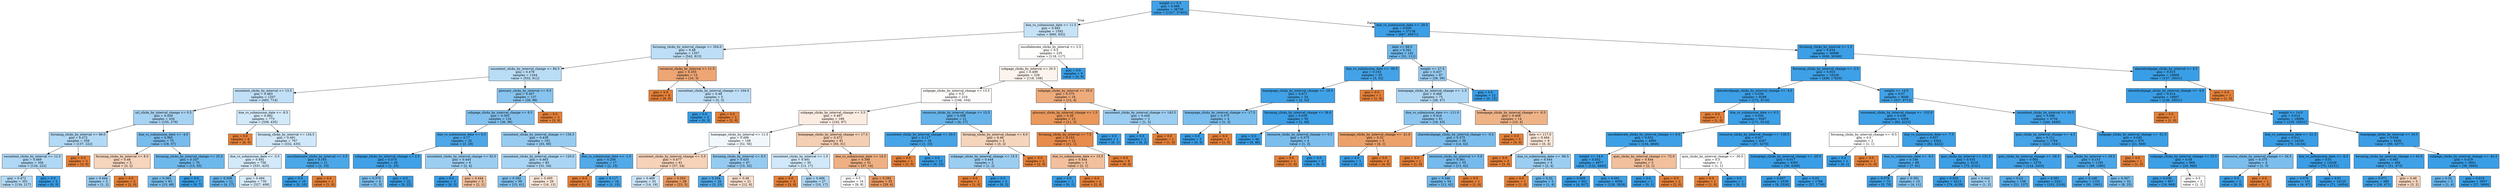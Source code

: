 digraph Tree {
node [shape=box, style="filled", color="black"] ;
0 [label="weight <= 0.5\ngini = 0.066\nsamples = 38730\nvalue = [1327, 37403]", fillcolor="#399de5f6"] ;
1 [label="due_vs_submission_date <= 11.5\ngini = 0.485\nsamples = 1592\nvalue = [660, 932]", fillcolor="#399de54a"] ;
0 -> 1 [labeldistance=2.5, labelangle=45, headlabel="True"] ;
2 [label="forumng_clicks_by_interval_change <= 204.0\ngini = 0.48\nsamples = 1357\nvalue = [542, 815]", fillcolor="#399de555"] ;
1 -> 2 ;
3 [label="oucontent_clicks_by_interval_change <= 84.5\ngini = 0.478\nsamples = 1344\nvalue = [532, 812]", fillcolor="#399de558"] ;
2 -> 3 ;
4 [label="oucontent_clicks_by_interval <= 13.5\ngini = 0.483\nsamples = 1207\nvalue = [493, 714]", fillcolor="#399de54f"] ;
3 -> 4 ;
5 [label="url_clicks_by_interval_change <= 0.5\ngini = 0.459\nsamples = 434\nvalue = [155, 279]", fillcolor="#399de571"] ;
4 -> 5 ;
6 [label="forumng_clicks_by_interval <= 66.0\ngini = 0.472\nsamples = 359\nvalue = [137, 222]", fillcolor="#399de562"] ;
5 -> 6 ;
7 [label="oucontent_clicks_by_interval <= 12.5\ngini = 0.469\nsamples = 356\nvalue = [134, 222]", fillcolor="#399de565"] ;
6 -> 7 ;
8 [label="gini = 0.472\nsamples = 351\nvalue = [134, 217]", fillcolor="#399de562"] ;
7 -> 8 ;
9 [label="gini = 0.0\nsamples = 5\nvalue = [0, 5]", fillcolor="#399de5ff"] ;
7 -> 9 ;
10 [label="gini = 0.0\nsamples = 3\nvalue = [3, 0]", fillcolor="#e58139ff"] ;
6 -> 10 ;
11 [label="due_vs_submission_date <= -4.0\ngini = 0.365\nsamples = 75\nvalue = [18, 57]", fillcolor="#399de5ae"] ;
5 -> 11 ;
12 [label="forumng_clicks_by_interval <= 8.0\ngini = 0.48\nsamples = 5\nvalue = [3, 2]", fillcolor="#e5813955"] ;
11 -> 12 ;
13 [label="gini = 0.444\nsamples = 3\nvalue = [1, 2]", fillcolor="#399de57f"] ;
12 -> 13 ;
14 [label="gini = 0.0\nsamples = 2\nvalue = [2, 0]", fillcolor="#e58139ff"] ;
12 -> 14 ;
15 [label="forumng_clicks_by_interval_change <= 25.0\ngini = 0.337\nsamples = 70\nvalue = [15, 55]", fillcolor="#399de5b9"] ;
11 -> 15 ;
16 [label="gini = 0.363\nsamples = 63\nvalue = [15, 48]", fillcolor="#399de5af"] ;
15 -> 16 ;
17 [label="gini = 0.0\nsamples = 7\nvalue = [0, 7]", fillcolor="#399de5ff"] ;
15 -> 17 ;
18 [label="due_vs_submission_date <= -8.5\ngini = 0.492\nsamples = 773\nvalue = [338, 435]", fillcolor="#399de539"] ;
4 -> 18 ;
19 [label="gini = 0.0\nsamples = 6\nvalue = [6, 0]", fillcolor="#e58139ff"] ;
18 -> 19 ;
20 [label="forumng_clicks_by_interval <= 134.5\ngini = 0.491\nsamples = 767\nvalue = [332, 435]", fillcolor="#399de53c"] ;
18 -> 20 ;
21 [label="due_vs_submission_date <= -3.5\ngini = 0.492\nsamples = 756\nvalue = [331, 425]", fillcolor="#399de538"] ;
20 -> 21 ;
22 [label="gini = 0.308\nsamples = 21\nvalue = [4, 17]", fillcolor="#399de5c3"] ;
21 -> 22 ;
23 [label="gini = 0.494\nsamples = 735\nvalue = [327, 408]", fillcolor="#399de533"] ;
21 -> 23 ;
24 [label="oucollaborate_clicks_by_interval <= 3.5\ngini = 0.165\nsamples = 11\nvalue = [1, 10]", fillcolor="#399de5e6"] ;
20 -> 24 ;
25 [label="gini = 0.0\nsamples = 10\nvalue = [0, 10]", fillcolor="#399de5ff"] ;
24 -> 25 ;
26 [label="gini = 0.0\nsamples = 1\nvalue = [1, 0]", fillcolor="#e58139ff"] ;
24 -> 26 ;
27 [label="glossary_clicks_by_interval <= 9.5\ngini = 0.407\nsamples = 137\nvalue = [39, 98]", fillcolor="#399de59a"] ;
3 -> 27 ;
28 [label="subpage_clicks_by_interval_change <= 8.5\ngini = 0.393\nsamples = 134\nvalue = [36, 98]", fillcolor="#399de5a1"] ;
27 -> 28 ;
29 [label="due_vs_submission_date <= 6.5\ngini = 0.17\nsamples = 32\nvalue = [3, 29]", fillcolor="#399de5e5"] ;
28 -> 29 ;
30 [label="subpage_clicks_by_interval_change <= 2.5\ngini = 0.074\nsamples = 26\nvalue = [1, 25]", fillcolor="#399de5f5"] ;
29 -> 30 ;
31 [label="gini = 0.375\nsamples = 4\nvalue = [1, 3]", fillcolor="#399de5aa"] ;
30 -> 31 ;
32 [label="gini = 0.0\nsamples = 22\nvalue = [0, 22]", fillcolor="#399de5ff"] ;
30 -> 32 ;
33 [label="oucontent_clicks_by_interval_change <= 92.0\ngini = 0.444\nsamples = 6\nvalue = [2, 4]", fillcolor="#399de57f"] ;
29 -> 33 ;
34 [label="gini = 0.0\nsamples = 3\nvalue = [0, 3]", fillcolor="#399de5ff"] ;
33 -> 34 ;
35 [label="gini = 0.444\nsamples = 3\nvalue = [2, 1]", fillcolor="#e581397f"] ;
33 -> 35 ;
36 [label="oucontent_clicks_by_interval_change <= 156.5\ngini = 0.438\nsamples = 102\nvalue = [33, 69]", fillcolor="#399de585"] ;
28 -> 36 ;
37 [label="oucontent_clicks_by_interval_change <= 120.0\ngini = 0.463\nsamples = 85\nvalue = [31, 54]", fillcolor="#399de56d"] ;
36 -> 37 ;
38 [label="gini = 0.392\nsamples = 56\nvalue = [15, 41]", fillcolor="#399de5a2"] ;
37 -> 38 ;
39 [label="gini = 0.495\nsamples = 29\nvalue = [16, 13]", fillcolor="#e5813930"] ;
37 -> 39 ;
40 [label="due_vs_submission_date <= -1.5\ngini = 0.208\nsamples = 17\nvalue = [2, 15]", fillcolor="#399de5dd"] ;
36 -> 40 ;
41 [label="gini = 0.0\nsamples = 1\nvalue = [1, 0]", fillcolor="#e58139ff"] ;
40 -> 41 ;
42 [label="gini = 0.117\nsamples = 16\nvalue = [1, 15]", fillcolor="#399de5ee"] ;
40 -> 42 ;
43 [label="gini = 0.0\nsamples = 3\nvalue = [3, 0]", fillcolor="#e58139ff"] ;
27 -> 43 ;
44 [label="resource_clicks_by_interval <= 11.5\ngini = 0.355\nsamples = 13\nvalue = [10, 3]", fillcolor="#e58139b3"] ;
2 -> 44 ;
45 [label="gini = 0.0\nsamples = 8\nvalue = [8, 0]", fillcolor="#e58139ff"] ;
44 -> 45 ;
46 [label="oucontent_clicks_by_interval_change <= 104.0\ngini = 0.48\nsamples = 5\nvalue = [2, 3]", fillcolor="#399de555"] ;
44 -> 46 ;
47 [label="gini = 0.0\nsamples = 3\nvalue = [0, 3]", fillcolor="#399de5ff"] ;
46 -> 47 ;
48 [label="gini = 0.0\nsamples = 2\nvalue = [2, 0]", fillcolor="#e58139ff"] ;
46 -> 48 ;
49 [label="oucollaborate_clicks_by_interval <= 2.5\ngini = 0.5\nsamples = 235\nvalue = [118, 117]", fillcolor="#e5813902"] ;
1 -> 49 ;
50 [label="subpage_clicks_by_interval <= 20.5\ngini = 0.499\nsamples = 226\nvalue = [118, 108]", fillcolor="#e5813916"] ;
49 -> 50 ;
51 [label="subpage_clicks_by_interval_change <= 13.5\ngini = 0.5\nsamples = 210\nvalue = [106, 104]", fillcolor="#e5813905"] ;
50 -> 51 ;
52 [label="subpage_clicks_by_interval_change <= 3.5\ngini = 0.497\nsamples = 189\nvalue = [102, 87]", fillcolor="#e5813925"] ;
51 -> 52 ;
53 [label="homepage_clicks_by_interval <= 11.5\ngini = 0.499\nsamples = 108\nvalue = [52, 56]", fillcolor="#399de512"] ;
52 -> 53 ;
54 [label="oucontent_clicks_by_interval_change <= 3.5\ngini = 0.477\nsamples = 61\nvalue = [37, 24]", fillcolor="#e581395a"] ;
53 -> 54 ;
55 [label="gini = 0.489\nsamples = 33\nvalue = [14, 19]", fillcolor="#399de543"] ;
54 -> 55 ;
56 [label="gini = 0.293\nsamples = 28\nvalue = [23, 5]", fillcolor="#e58139c8"] ;
54 -> 56 ;
57 [label="forumng_clicks_by_interval <= 8.5\ngini = 0.435\nsamples = 47\nvalue = [15, 32]", fillcolor="#399de587"] ;
53 -> 57 ;
58 [label="gini = 0.204\nsamples = 26\nvalue = [3, 23]", fillcolor="#399de5de"] ;
57 -> 58 ;
59 [label="gini = 0.49\nsamples = 21\nvalue = [12, 9]", fillcolor="#e5813940"] ;
57 -> 59 ;
60 [label="homepage_clicks_by_interval_change <= 17.5\ngini = 0.472\nsamples = 81\nvalue = [50, 31]", fillcolor="#e5813961"] ;
52 -> 60 ;
61 [label="oucontent_clicks_by_interval <= 1.5\ngini = 0.491\nsamples = 30\nvalue = [13, 17]", fillcolor="#399de53c"] ;
60 -> 61 ;
62 [label="gini = 0.0\nsamples = 3\nvalue = [3, 0]", fillcolor="#e58139ff"] ;
61 -> 62 ;
63 [label="gini = 0.466\nsamples = 27\nvalue = [10, 17]", fillcolor="#399de569"] ;
61 -> 63 ;
64 [label="due_vs_submission_date <= 14.5\ngini = 0.398\nsamples = 51\nvalue = [37, 14]", fillcolor="#e581399f"] ;
60 -> 64 ;
65 [label="gini = 0.5\nsamples = 16\nvalue = [8, 8]", fillcolor="#e5813900"] ;
64 -> 65 ;
66 [label="gini = 0.284\nsamples = 35\nvalue = [29, 6]", fillcolor="#e58139ca"] ;
64 -> 66 ;
67 [label="resource_clicks_by_interval_change <= 15.5\ngini = 0.308\nsamples = 21\nvalue = [4, 17]", fillcolor="#399de5c3"] ;
51 -> 67 ;
68 [label="oucontent_clicks_by_interval_change <= 20.0\ngini = 0.117\nsamples = 16\nvalue = [1, 15]", fillcolor="#399de5ee"] ;
67 -> 68 ;
69 [label="gini = 0.0\nsamples = 1\nvalue = [1, 0]", fillcolor="#e58139ff"] ;
68 -> 69 ;
70 [label="gini = 0.0\nsamples = 15\nvalue = [0, 15]", fillcolor="#399de5ff"] ;
68 -> 70 ;
71 [label="forumng_clicks_by_interval_change <= 6.0\ngini = 0.48\nsamples = 5\nvalue = [3, 2]", fillcolor="#e5813955"] ;
67 -> 71 ;
72 [label="subpage_clicks_by_interval_change <= 15.5\ngini = 0.444\nsamples = 3\nvalue = [1, 2]", fillcolor="#399de57f"] ;
71 -> 72 ;
73 [label="gini = 0.0\nsamples = 1\nvalue = [1, 0]", fillcolor="#e58139ff"] ;
72 -> 73 ;
74 [label="gini = 0.0\nsamples = 2\nvalue = [0, 2]", fillcolor="#399de5ff"] ;
72 -> 74 ;
75 [label="gini = 0.0\nsamples = 2\nvalue = [2, 0]", fillcolor="#e58139ff"] ;
71 -> 75 ;
76 [label="subpage_clicks_by_interval <= 35.0\ngini = 0.375\nsamples = 16\nvalue = [12, 4]", fillcolor="#e58139aa"] ;
50 -> 76 ;
77 [label="glossary_clicks_by_interval_change <= 1.5\ngini = 0.26\nsamples = 13\nvalue = [11, 2]", fillcolor="#e58139d1"] ;
76 -> 77 ;
78 [label="forumng_clicks_by_interval <= 7.5\ngini = 0.153\nsamples = 12\nvalue = [11, 1]", fillcolor="#e58139e8"] ;
77 -> 78 ;
79 [label="due_vs_submission_date <= 15.5\ngini = 0.444\nsamples = 3\nvalue = [2, 1]", fillcolor="#e581397f"] ;
78 -> 79 ;
80 [label="gini = 0.0\nsamples = 1\nvalue = [0, 1]", fillcolor="#399de5ff"] ;
79 -> 80 ;
81 [label="gini = 0.0\nsamples = 2\nvalue = [2, 0]", fillcolor="#e58139ff"] ;
79 -> 81 ;
82 [label="gini = 0.0\nsamples = 9\nvalue = [9, 0]", fillcolor="#e58139ff"] ;
78 -> 82 ;
83 [label="gini = 0.0\nsamples = 1\nvalue = [0, 1]", fillcolor="#399de5ff"] ;
77 -> 83 ;
84 [label="oucontent_clicks_by_interval_change <= 143.5\ngini = 0.444\nsamples = 3\nvalue = [1, 2]", fillcolor="#399de57f"] ;
76 -> 84 ;
85 [label="gini = 0.0\nsamples = 2\nvalue = [0, 2]", fillcolor="#399de5ff"] ;
84 -> 85 ;
86 [label="gini = 0.0\nsamples = 1\nvalue = [1, 0]", fillcolor="#e58139ff"] ;
84 -> 86 ;
87 [label="gini = 0.0\nsamples = 9\nvalue = [0, 9]", fillcolor="#399de5ff"] ;
49 -> 87 ;
88 [label="due_vs_submission_date <= -29.5\ngini = 0.035\nsamples = 37138\nvalue = [667, 36471]", fillcolor="#399de5fa"] ;
0 -> 88 [labeldistance=2.5, labelangle=-45, headlabel="False"] ;
89 [label="date <= 68.0\ngini = 0.341\nsamples = 142\nvalue = [31, 111]", fillcolor="#399de5b8"] ;
88 -> 89 ;
90 [label="due_vs_submission_date <= -30.5\ngini = 0.103\nsamples = 55\nvalue = [3, 52]", fillcolor="#399de5f0"] ;
89 -> 90 ;
91 [label="homepage_clicks_by_interval_change <= -16.5\ngini = 0.071\nsamples = 54\nvalue = [2, 52]", fillcolor="#399de5f5"] ;
90 -> 91 ;
92 [label="homepage_clicks_by_interval_change <= -17.5\ngini = 0.375\nsamples = 4\nvalue = [1, 3]", fillcolor="#399de5aa"] ;
91 -> 92 ;
93 [label="gini = 0.0\nsamples = 3\nvalue = [0, 3]", fillcolor="#399de5ff"] ;
92 -> 93 ;
94 [label="gini = 0.0\nsamples = 1\nvalue = [1, 0]", fillcolor="#e58139ff"] ;
92 -> 94 ;
95 [label="forumng_clicks_by_interval_change <= 36.0\ngini = 0.039\nsamples = 50\nvalue = [1, 49]", fillcolor="#399de5fa"] ;
91 -> 95 ;
96 [label="gini = 0.0\nsamples = 46\nvalue = [0, 46]", fillcolor="#399de5ff"] ;
95 -> 96 ;
97 [label="resource_clicks_by_interval_change <= 0.5\ngini = 0.375\nsamples = 4\nvalue = [1, 3]", fillcolor="#399de5aa"] ;
95 -> 97 ;
98 [label="gini = 0.0\nsamples = 1\nvalue = [1, 0]", fillcolor="#e58139ff"] ;
97 -> 98 ;
99 [label="gini = 0.0\nsamples = 3\nvalue = [0, 3]", fillcolor="#399de5ff"] ;
97 -> 99 ;
100 [label="gini = 0.0\nsamples = 1\nvalue = [1, 0]", fillcolor="#e58139ff"] ;
90 -> 100 ;
101 [label="weight <= 27.5\ngini = 0.437\nsamples = 87\nvalue = [28, 59]", fillcolor="#399de586"] ;
89 -> 101 ;
102 [label="homepage_clicks_by_interval_change <= -1.5\ngini = 0.468\nsamples = 75\nvalue = [28, 47]", fillcolor="#399de567"] ;
101 -> 102 ;
103 [label="due_vs_submission_date <= -111.0\ngini = 0.416\nsamples = 61\nvalue = [18, 43]", fillcolor="#399de594"] ;
102 -> 103 ;
104 [label="homepage_clicks_by_interval_change <= -21.0\ngini = 0.32\nsamples = 5\nvalue = [4, 1]", fillcolor="#e58139bf"] ;
103 -> 104 ;
105 [label="gini = 0.0\nsamples = 1\nvalue = [0, 1]", fillcolor="#399de5ff"] ;
104 -> 105 ;
106 [label="gini = 0.0\nsamples = 4\nvalue = [4, 0]", fillcolor="#e58139ff"] ;
104 -> 106 ;
107 [label="sharedsubpage_clicks_by_interval_change <= -0.5\ngini = 0.375\nsamples = 56\nvalue = [14, 42]", fillcolor="#399de5aa"] ;
103 -> 107 ;
108 [label="gini = 0.0\nsamples = 1\nvalue = [1, 0]", fillcolor="#e58139ff"] ;
107 -> 108 ;
109 [label="resource_clicks_by_interval <= 5.0\ngini = 0.361\nsamples = 55\nvalue = [13, 42]", fillcolor="#399de5b0"] ;
107 -> 109 ;
110 [label="gini = 0.346\nsamples = 54\nvalue = [12, 42]", fillcolor="#399de5b6"] ;
109 -> 110 ;
111 [label="gini = 0.0\nsamples = 1\nvalue = [1, 0]", fillcolor="#e58139ff"] ;
109 -> 111 ;
112 [label="homepage_clicks_by_interval_change <= -0.5\ngini = 0.408\nsamples = 14\nvalue = [10, 4]", fillcolor="#e5813999"] ;
102 -> 112 ;
113 [label="gini = 0.0\nsamples = 5\nvalue = [5, 0]", fillcolor="#e58139ff"] ;
112 -> 113 ;
114 [label="date <= 117.0\ngini = 0.494\nsamples = 9\nvalue = [5, 4]", fillcolor="#e5813933"] ;
112 -> 114 ;
115 [label="gini = 0.0\nsamples = 3\nvalue = [3, 0]", fillcolor="#e58139ff"] ;
114 -> 115 ;
116 [label="due_vs_submission_date <= -80.5\ngini = 0.444\nsamples = 6\nvalue = [2, 4]", fillcolor="#399de57f"] ;
114 -> 116 ;
117 [label="gini = 0.0\nsamples = 1\nvalue = [1, 0]", fillcolor="#e58139ff"] ;
116 -> 117 ;
118 [label="gini = 0.32\nsamples = 5\nvalue = [1, 4]", fillcolor="#399de5bf"] ;
116 -> 118 ;
119 [label="gini = 0.0\nsamples = 12\nvalue = [0, 12]", fillcolor="#399de5ff"] ;
101 -> 119 ;
120 [label="forumng_clicks_by_interval <= 1.5\ngini = 0.034\nsamples = 36996\nvalue = [636, 36360]", fillcolor="#399de5fb"] ;
88 -> 120 ;
121 [label="forumng_clicks_by_interval_change <= -2.5\ngini = 0.053\nsamples = 18328\nvalue = [499, 17829]", fillcolor="#399de5f8"] ;
120 -> 121 ;
122 [label="sharedsubpage_clicks_by_interval_change <= -4.0\ngini = 0.036\nsamples = 9288\nvalue = [172, 9116]", fillcolor="#399de5fa"] ;
121 -> 122 ;
123 [label="gini = 0.0\nsamples = 1\nvalue = [1, 0]", fillcolor="#e58139ff"] ;
122 -> 123 ;
124 [label="due_vs_submission_date <= 0.5\ngini = 0.036\nsamples = 9287\nvalue = [171, 9116]", fillcolor="#399de5fa"] ;
122 -> 124 ;
125 [label="oucollaborate_clicks_by_interval_change <= 8.0\ngini = 0.052\nsamples = 4980\nvalue = [134, 4846]", fillcolor="#399de5f8"] ;
124 -> 125 ;
126 [label="weight <= 14.0\ngini = 0.052\nsamples = 4977\nvalue = [132, 4845]", fillcolor="#399de5f8"] ;
125 -> 126 ;
127 [label="gini = 0.009\nsamples = 921\nvalue = [4, 917]", fillcolor="#399de5fe"] ;
126 -> 127 ;
128 [label="gini = 0.061\nsamples = 4056\nvalue = [128, 3928]", fillcolor="#399de5f7"] ;
126 -> 128 ;
129 [label="quiz_clicks_by_interval_change <= -72.0\ngini = 0.444\nsamples = 3\nvalue = [2, 1]", fillcolor="#e581397f"] ;
125 -> 129 ;
130 [label="gini = 0.0\nsamples = 1\nvalue = [0, 1]", fillcolor="#399de5ff"] ;
129 -> 130 ;
131 [label="gini = 0.0\nsamples = 2\nvalue = [2, 0]", fillcolor="#e58139ff"] ;
129 -> 131 ;
132 [label="resource_clicks_by_interval_change <= -138.5\ngini = 0.017\nsamples = 4307\nvalue = [37, 4270]", fillcolor="#399de5fd"] ;
124 -> 132 ;
133 [label="quiz_clicks_by_interval_change <= -30.5\ngini = 0.5\nsamples = 2\nvalue = [1, 1]", fillcolor="#e5813900"] ;
132 -> 133 ;
134 [label="gini = 0.0\nsamples = 1\nvalue = [1, 0]", fillcolor="#e58139ff"] ;
133 -> 134 ;
135 [label="gini = 0.0\nsamples = 1\nvalue = [0, 1]", fillcolor="#399de5ff"] ;
133 -> 135 ;
136 [label="homepage_clicks_by_interval_change <= -20.5\ngini = 0.017\nsamples = 4305\nvalue = [36, 4269]", fillcolor="#399de5fd"] ;
132 -> 136 ;
137 [label="gini = 0.007\nsamples = 2539\nvalue = [9, 2530]", fillcolor="#399de5fe"] ;
136 -> 137 ;
138 [label="gini = 0.03\nsamples = 1766\nvalue = [27, 1739]", fillcolor="#399de5fb"] ;
136 -> 138 ;
139 [label="weight <= 14.0\ngini = 0.07\nsamples = 9040\nvalue = [327, 8713]", fillcolor="#399de5f5"] ;
121 -> 139 ;
140 [label="oucontent_clicks_by_interval_change <= -152.0\ngini = 0.038\nsamples = 4306\nvalue = [83, 4223]", fillcolor="#399de5fa"] ;
139 -> 140 ;
141 [label="forumng_clicks_by_interval_change <= -0.5\ngini = 0.5\nsamples = 2\nvalue = [1, 1]", fillcolor="#e5813900"] ;
140 -> 141 ;
142 [label="gini = 0.0\nsamples = 1\nvalue = [0, 1]", fillcolor="#399de5ff"] ;
141 -> 142 ;
143 [label="gini = 0.0\nsamples = 1\nvalue = [1, 0]", fillcolor="#e58139ff"] ;
141 -> 143 ;
144 [label="due_vs_submission_date <= -7.5\ngini = 0.037\nsamples = 4304\nvalue = [82, 4222]", fillcolor="#399de5fa"] ;
140 -> 144 ;
145 [label="due_vs_submission_date <= -9.5\ngini = 0.146\nsamples = 88\nvalue = [7, 81]", fillcolor="#399de5e9"] ;
144 -> 145 ;
146 [label="gini = 0.079\nsamples = 73\nvalue = [3, 70]", fillcolor="#399de5f4"] ;
145 -> 146 ;
147 [label="gini = 0.391\nsamples = 15\nvalue = [4, 11]", fillcolor="#399de5a2"] ;
145 -> 147 ;
148 [label="quiz_clicks_by_interval <= 131.5\ngini = 0.035\nsamples = 4216\nvalue = [75, 4141]", fillcolor="#399de5fa"] ;
144 -> 148 ;
149 [label="gini = 0.035\nsamples = 4213\nvalue = [74, 4139]", fillcolor="#399de5fa"] ;
148 -> 149 ;
150 [label="gini = 0.444\nsamples = 3\nvalue = [1, 2]", fillcolor="#399de57f"] ;
148 -> 150 ;
151 [label="oucontent_clicks_by_interval <= 19.5\ngini = 0.098\nsamples = 4734\nvalue = [244, 4490]", fillcolor="#399de5f1"] ;
139 -> 151 ;
152 [label="quiz_clicks_by_interval_change <= -4.5\ngini = 0.111\nsamples = 3764\nvalue = [223, 3541]", fillcolor="#399de5ef"] ;
151 -> 152 ;
153 [label="quiz_clicks_by_interval_change <= -28.5\ngini = 0.092\nsamples = 2579\nvalue = [124, 2455]", fillcolor="#399de5f2"] ;
152 -> 153 ;
154 [label="gini = 0.23\nsamples = 158\nvalue = [21, 137]", fillcolor="#399de5d8"] ;
153 -> 154 ;
155 [label="gini = 0.081\nsamples = 2421\nvalue = [103, 2318]", fillcolor="#399de5f4"] ;
153 -> 155 ;
156 [label="quiz_clicks_by_interval <= 29.5\ngini = 0.153\nsamples = 1185\nvalue = [99, 1086]", fillcolor="#399de5e8"] ;
152 -> 156 ;
157 [label="gini = 0.146\nsamples = 1152\nvalue = [91, 1061]", fillcolor="#399de5e9"] ;
156 -> 157 ;
158 [label="gini = 0.367\nsamples = 33\nvalue = [8, 25]", fillcolor="#399de5ad"] ;
156 -> 158 ;
159 [label="subpage_clicks_by_interval_change <= -51.5\ngini = 0.042\nsamples = 970\nvalue = [21, 949]", fillcolor="#399de5f9"] ;
151 -> 159 ;
160 [label="gini = 0.0\nsamples = 1\nvalue = [1, 0]", fillcolor="#e58139ff"] ;
159 -> 160 ;
161 [label="subpage_clicks_by_interval_change <= 33.5\ngini = 0.04\nsamples = 969\nvalue = [20, 949]", fillcolor="#399de5fa"] ;
159 -> 161 ;
162 [label="gini = 0.039\nsamples = 967\nvalue = [19, 948]", fillcolor="#399de5fa"] ;
161 -> 162 ;
163 [label="gini = 0.5\nsamples = 2\nvalue = [1, 1]", fillcolor="#e5813900"] ;
161 -> 163 ;
164 [label="sharedsubpage_clicks_by_interval <= 4.5\ngini = 0.015\nsamples = 18668\nvalue = [137, 18531]", fillcolor="#399de5fd"] ;
120 -> 164 ;
165 [label="sharedsubpage_clicks_by_interval_change <= -4.0\ngini = 0.014\nsamples = 18667\nvalue = [136, 18531]", fillcolor="#399de5fd"] ;
164 -> 165 ;
166 [label="gini = 0.0\nsamples = 1\nvalue = [1, 0]", fillcolor="#e58139ff"] ;
165 -> 166 ;
167 [label="weight <= 14.0\ngini = 0.014\nsamples = 18666\nvalue = [135, 18531]", fillcolor="#399de5fd"] ;
165 -> 167 ;
168 [label="due_vs_submission_date <= -21.5\ngini = 0.011\nsamples = 14230\nvalue = [76, 14154]", fillcolor="#399de5fe"] ;
167 -> 168 ;
169 [label="resource_clicks_by_interval_change <= 34.5\ngini = 0.375\nsamples = 4\nvalue = [1, 3]", fillcolor="#399de5aa"] ;
168 -> 169 ;
170 [label="gini = 0.0\nsamples = 3\nvalue = [0, 3]", fillcolor="#399de5ff"] ;
169 -> 170 ;
171 [label="gini = 0.0\nsamples = 1\nvalue = [1, 0]", fillcolor="#e58139ff"] ;
169 -> 171 ;
172 [label="due_vs_submission_date <= -6.5\ngini = 0.01\nsamples = 14226\nvalue = [75, 14151]", fillcolor="#399de5fe"] ;
168 -> 172 ;
173 [label="gini = 0.076\nsamples = 101\nvalue = [4, 97]", fillcolor="#399de5f4"] ;
172 -> 173 ;
174 [label="gini = 0.01\nsamples = 14125\nvalue = [71, 14054]", fillcolor="#399de5fe"] ;
172 -> 174 ;
175 [label="homepage_clicks_by_interval <= 10.5\ngini = 0.026\nsamples = 4436\nvalue = [59, 4377]", fillcolor="#399de5fc"] ;
167 -> 175 ;
176 [label="forumng_clicks_by_interval_change <= 63.5\ngini = 0.081\nsamples = 494\nvalue = [21, 473]", fillcolor="#399de5f4"] ;
175 -> 176 ;
177 [label="gini = 0.071\nsamples = 489\nvalue = [18, 471]", fillcolor="#399de5f5"] ;
176 -> 177 ;
178 [label="gini = 0.48\nsamples = 5\nvalue = [3, 2]", fillcolor="#e5813955"] ;
176 -> 178 ;
179 [label="subpage_clicks_by_interval_change <= -62.5\ngini = 0.019\nsamples = 3942\nvalue = [38, 3904]", fillcolor="#399de5fd"] ;
175 -> 179 ;
180 [label="gini = 0.32\nsamples = 5\nvalue = [1, 4]", fillcolor="#399de5bf"] ;
179 -> 180 ;
181 [label="gini = 0.019\nsamples = 3937\nvalue = [37, 3900]", fillcolor="#399de5fd"] ;
179 -> 181 ;
182 [label="gini = 0.0\nsamples = 1\nvalue = [1, 0]", fillcolor="#e58139ff"] ;
164 -> 182 ;
}